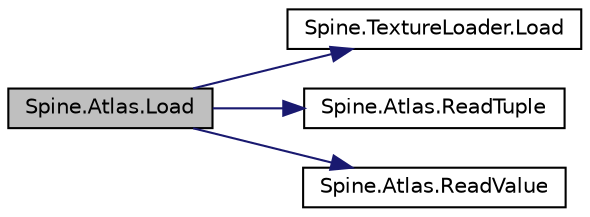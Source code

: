 digraph "Spine.Atlas.Load"
{
 // LATEX_PDF_SIZE
  edge [fontname="Helvetica",fontsize="10",labelfontname="Helvetica",labelfontsize="10"];
  node [fontname="Helvetica",fontsize="10",shape=record];
  rankdir="LR";
  Node1 [label="Spine.Atlas.Load",height=0.2,width=0.4,color="black", fillcolor="grey75", style="filled", fontcolor="black",tooltip=" "];
  Node1 -> Node2 [color="midnightblue",fontsize="10",style="solid",fontname="Helvetica"];
  Node2 [label="Spine.TextureLoader.Load",height=0.2,width=0.4,color="black", fillcolor="white", style="filled",URL="$interface_spine_1_1_texture_loader.html#af9247fcdf3ed29726d9ffdf8e8575aed",tooltip=" "];
  Node1 -> Node3 [color="midnightblue",fontsize="10",style="solid",fontname="Helvetica"];
  Node3 [label="Spine.Atlas.ReadTuple",height=0.2,width=0.4,color="black", fillcolor="white", style="filled",URL="$class_spine_1_1_atlas.html#afdc42097fe20453cb07156b8d234c7b7",tooltip="Returns the number of tuple values read (1, 2 or 4)."];
  Node1 -> Node4 [color="midnightblue",fontsize="10",style="solid",fontname="Helvetica"];
  Node4 [label="Spine.Atlas.ReadValue",height=0.2,width=0.4,color="black", fillcolor="white", style="filled",URL="$class_spine_1_1_atlas.html#a2c4453ff8a674d6f5c1a30aef5f69cf5",tooltip=" "];
}
